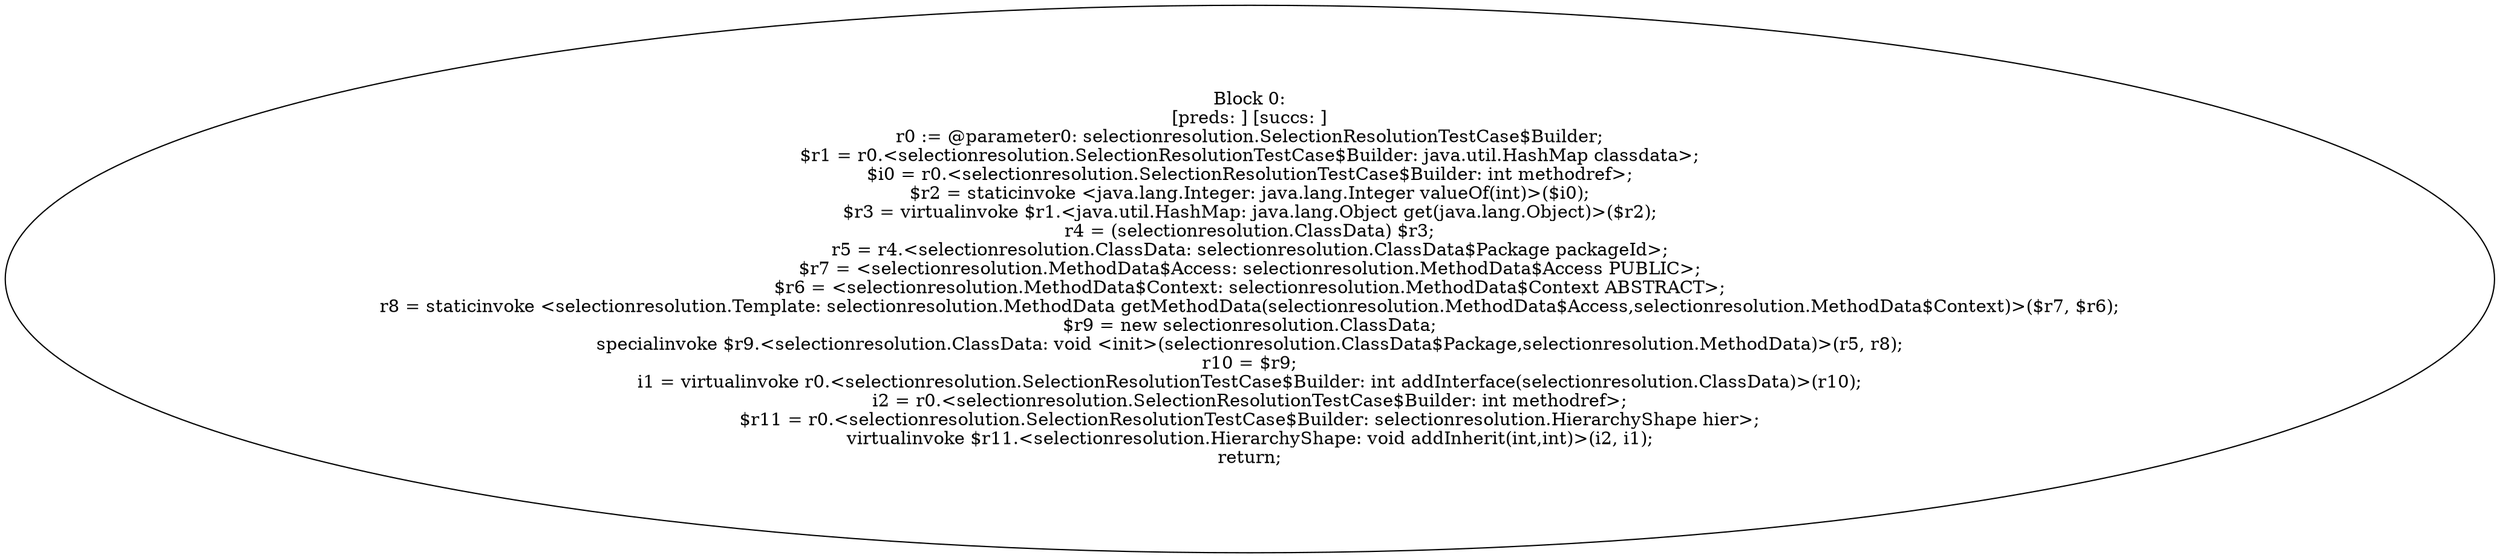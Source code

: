 digraph "unitGraph" {
    "Block 0:
[preds: ] [succs: ]
r0 := @parameter0: selectionresolution.SelectionResolutionTestCase$Builder;
$r1 = r0.<selectionresolution.SelectionResolutionTestCase$Builder: java.util.HashMap classdata>;
$i0 = r0.<selectionresolution.SelectionResolutionTestCase$Builder: int methodref>;
$r2 = staticinvoke <java.lang.Integer: java.lang.Integer valueOf(int)>($i0);
$r3 = virtualinvoke $r1.<java.util.HashMap: java.lang.Object get(java.lang.Object)>($r2);
r4 = (selectionresolution.ClassData) $r3;
r5 = r4.<selectionresolution.ClassData: selectionresolution.ClassData$Package packageId>;
$r7 = <selectionresolution.MethodData$Access: selectionresolution.MethodData$Access PUBLIC>;
$r6 = <selectionresolution.MethodData$Context: selectionresolution.MethodData$Context ABSTRACT>;
r8 = staticinvoke <selectionresolution.Template: selectionresolution.MethodData getMethodData(selectionresolution.MethodData$Access,selectionresolution.MethodData$Context)>($r7, $r6);
$r9 = new selectionresolution.ClassData;
specialinvoke $r9.<selectionresolution.ClassData: void <init>(selectionresolution.ClassData$Package,selectionresolution.MethodData)>(r5, r8);
r10 = $r9;
i1 = virtualinvoke r0.<selectionresolution.SelectionResolutionTestCase$Builder: int addInterface(selectionresolution.ClassData)>(r10);
i2 = r0.<selectionresolution.SelectionResolutionTestCase$Builder: int methodref>;
$r11 = r0.<selectionresolution.SelectionResolutionTestCase$Builder: selectionresolution.HierarchyShape hier>;
virtualinvoke $r11.<selectionresolution.HierarchyShape: void addInherit(int,int)>(i2, i1);
return;
"
}
